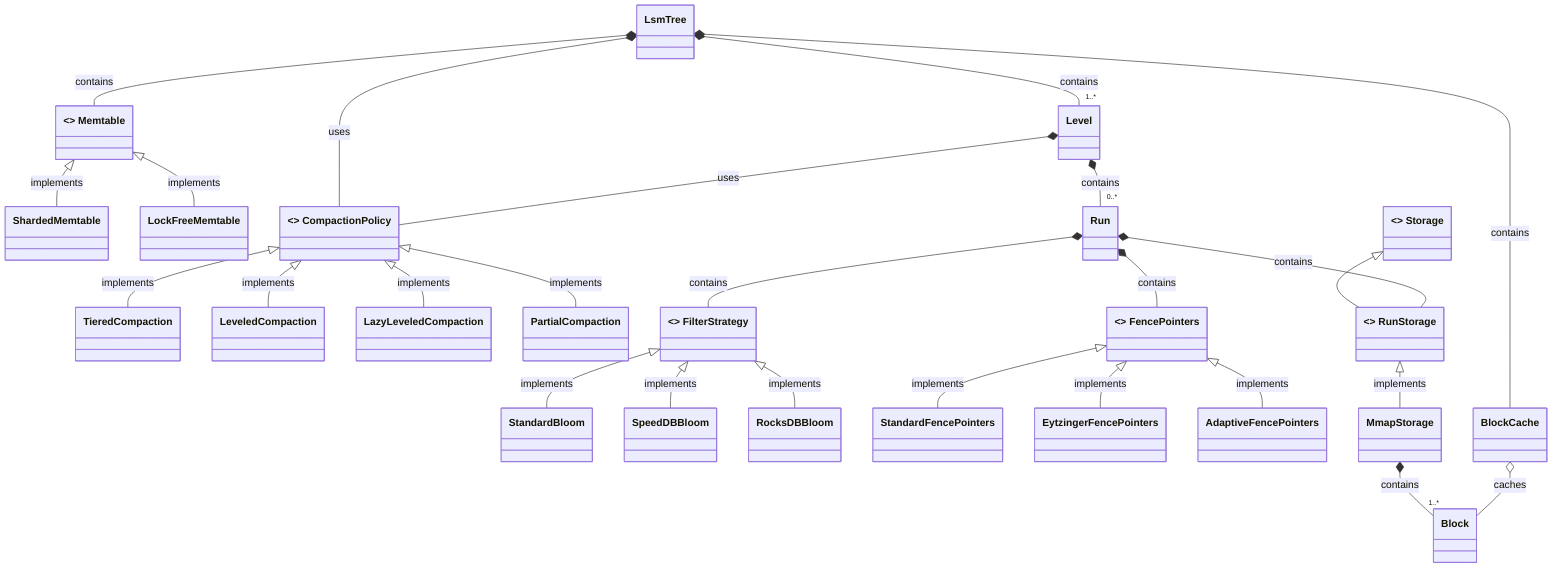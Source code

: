 classDiagram
    %% Class and trait definitions with clear identification
    class LsmTree["LsmTree"]
    class Memtable["<<trait>> Memtable"]
    class ShardedMemtable["ShardedMemtable"]
    class LockFreeMemtable["LockFreeMemtable"]
    class Level["Level"]
    class Run["Run"]
    class CompactionPolicy["<<trait>> CompactionPolicy"]
    class TieredCompaction["TieredCompaction"]
    class LeveledCompaction["LeveledCompaction"]
    class LazyLeveledCompaction["LazyLeveledCompaction"]
    class PartialCompaction["PartialCompaction"]
    class FilterStrategy["<<trait>> FilterStrategy"]
    class StandardBloom["StandardBloom"]
    class SpeedDBBloom["SpeedDBBloom"]
    class RocksDBBloom["RocksDBBloom"]
    class FencePointers["<<trait>> FencePointers"]
    class StandardFencePointers["StandardFencePointers"]
    class EytzingerFencePointers["EytzingerFencePointers"]
    class AdaptiveFencePointers["AdaptiveFencePointers"]
    class BlockCache["BlockCache"]
    class Storage["<<trait>> Storage"]
    class RunStorage["<<trait>> RunStorage"]
    class MmapStorage["MmapStorage"]
    class Block["Block"]
    
    %% Fix: Connect Storage properly
    Storage <|-- RunStorage
    
    %% Relationships
    LsmTree *-- Memtable : contains
    LsmTree *-- "1..*" Level : contains
    LsmTree *-- BlockCache : contains
    LsmTree *-- CompactionPolicy : uses
    
    Memtable <|-- ShardedMemtable : implements
    Memtable <|-- LockFreeMemtable : implements
    
    Level *-- "0..*" Run : contains
    Level *-- CompactionPolicy : uses
    
    CompactionPolicy <|-- TieredCompaction : implements
    CompactionPolicy <|-- LeveledCompaction : implements
    CompactionPolicy <|-- LazyLeveledCompaction : implements
    CompactionPolicy <|-- PartialCompaction : implements
    
    Run *-- FilterStrategy : contains
    Run *-- FencePointers : contains
    Run *-- RunStorage : contains
    
    FilterStrategy <|-- StandardBloom : implements
    FilterStrategy <|-- SpeedDBBloom : implements
    FilterStrategy <|-- RocksDBBloom : implements
    
    FencePointers <|-- StandardFencePointers : implements
    FencePointers <|-- EytzingerFencePointers : implements
    FencePointers <|-- AdaptiveFencePointers : implements
    
    RunStorage <|-- MmapStorage : implements
    
    MmapStorage *-- "1..*" Block : contains
    
    BlockCache o-- Block : caches

%% Note: The diagram will need to be colored manually in Excalidraw with the following scheme:
%% - LsmTree, BlockCache: Green (#d5e8d4)
%% - Memtable components: Blue (#dae8fc)
%% - Level, Run, Block: Orange (#ffe6cc)
%% - Compaction components: Purple (#e1d5e7)
%% - Filter components: Yellow (#fff2cc)
%% - Fence components: Red (#f8cecc)
%% - Storage components: Purple (#e1d5e7)
%% - Traits should be dashed boxes when manually styling in Excalidraw